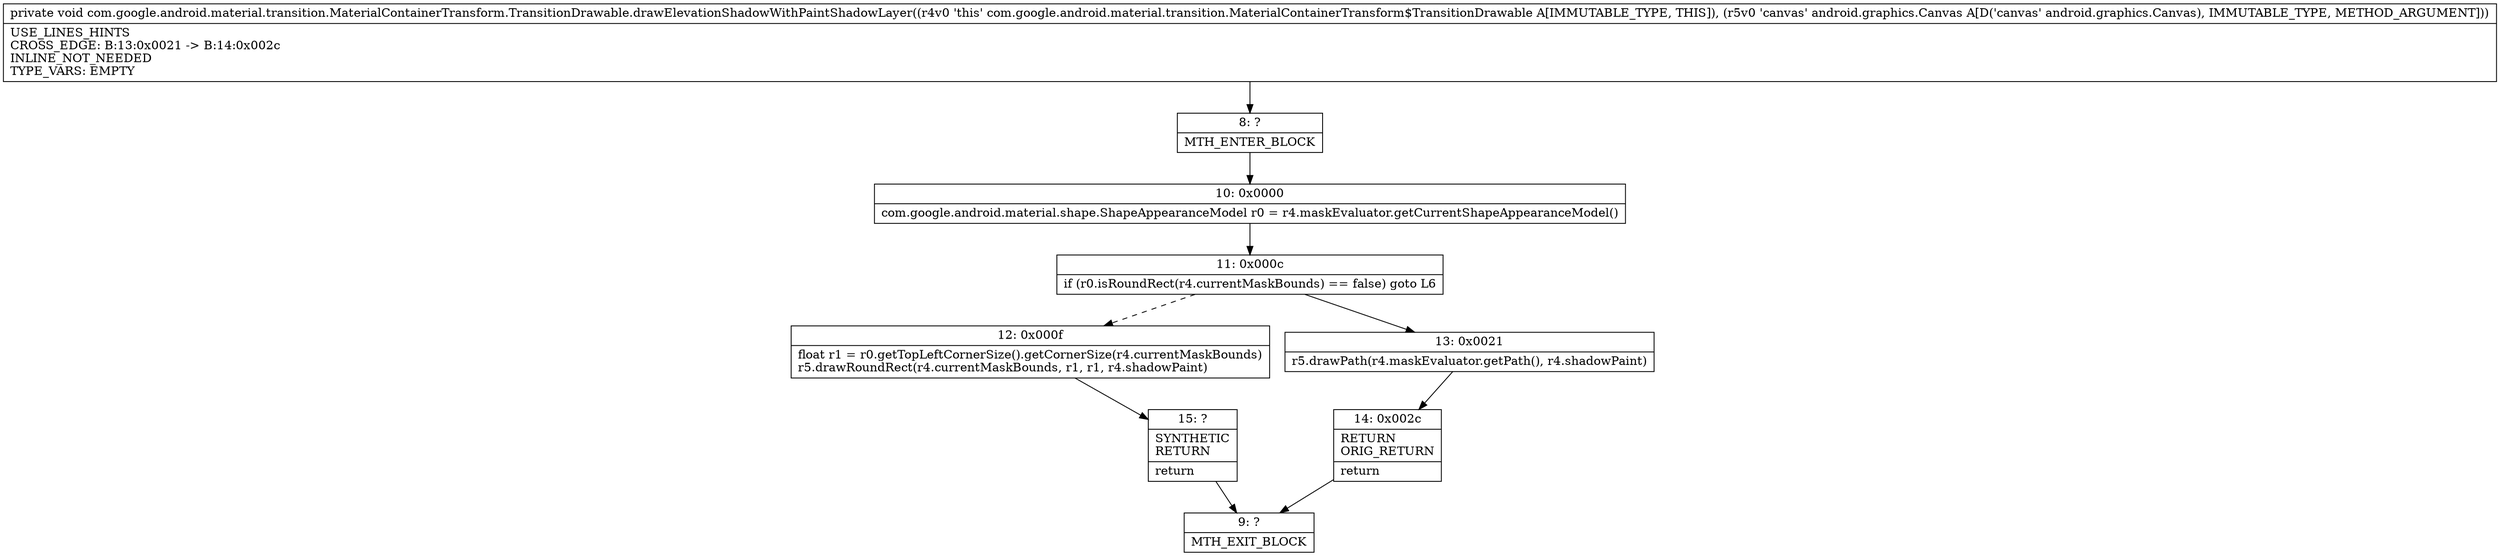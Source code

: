 digraph "CFG forcom.google.android.material.transition.MaterialContainerTransform.TransitionDrawable.drawElevationShadowWithPaintShadowLayer(Landroid\/graphics\/Canvas;)V" {
Node_8 [shape=record,label="{8\:\ ?|MTH_ENTER_BLOCK\l}"];
Node_10 [shape=record,label="{10\:\ 0x0000|com.google.android.material.shape.ShapeAppearanceModel r0 = r4.maskEvaluator.getCurrentShapeAppearanceModel()\l}"];
Node_11 [shape=record,label="{11\:\ 0x000c|if (r0.isRoundRect(r4.currentMaskBounds) == false) goto L6\l}"];
Node_12 [shape=record,label="{12\:\ 0x000f|float r1 = r0.getTopLeftCornerSize().getCornerSize(r4.currentMaskBounds)\lr5.drawRoundRect(r4.currentMaskBounds, r1, r1, r4.shadowPaint)\l}"];
Node_15 [shape=record,label="{15\:\ ?|SYNTHETIC\lRETURN\l|return\l}"];
Node_9 [shape=record,label="{9\:\ ?|MTH_EXIT_BLOCK\l}"];
Node_13 [shape=record,label="{13\:\ 0x0021|r5.drawPath(r4.maskEvaluator.getPath(), r4.shadowPaint)\l}"];
Node_14 [shape=record,label="{14\:\ 0x002c|RETURN\lORIG_RETURN\l|return\l}"];
MethodNode[shape=record,label="{private void com.google.android.material.transition.MaterialContainerTransform.TransitionDrawable.drawElevationShadowWithPaintShadowLayer((r4v0 'this' com.google.android.material.transition.MaterialContainerTransform$TransitionDrawable A[IMMUTABLE_TYPE, THIS]), (r5v0 'canvas' android.graphics.Canvas A[D('canvas' android.graphics.Canvas), IMMUTABLE_TYPE, METHOD_ARGUMENT]))  | USE_LINES_HINTS\lCROSS_EDGE: B:13:0x0021 \-\> B:14:0x002c\lINLINE_NOT_NEEDED\lTYPE_VARS: EMPTY\l}"];
MethodNode -> Node_8;Node_8 -> Node_10;
Node_10 -> Node_11;
Node_11 -> Node_12[style=dashed];
Node_11 -> Node_13;
Node_12 -> Node_15;
Node_15 -> Node_9;
Node_13 -> Node_14;
Node_14 -> Node_9;
}

